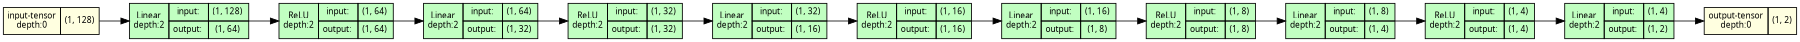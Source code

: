 strict digraph MLP {
	graph [ordering=in rankdir=LR size="12.0,12.0"]
	node [align=left fontname="Linux libertine" fontsize=10 height=0.2 margin=0 ranksep=0.1 shape=plaintext style=filled]
	edge [fontsize=10]
	0 [label=<
                    <TABLE BORDER="0" CELLBORDER="1"
                    CELLSPACING="0" CELLPADDING="4">
                        <TR><TD>input-tensor<BR/>depth:0</TD><TD>(1, 128)</TD></TR>
                    </TABLE>> fillcolor=lightyellow]
	1 [label=<
                    <TABLE BORDER="0" CELLBORDER="1"
                    CELLSPACING="0" CELLPADDING="4">
                    <TR>
                        <TD ROWSPAN="2">Linear<BR/>depth:2</TD>
                        <TD COLSPAN="2">input:</TD>
                        <TD COLSPAN="2">(1, 128) </TD>
                    </TR>
                    <TR>
                        <TD COLSPAN="2">output: </TD>
                        <TD COLSPAN="2">(1, 64) </TD>
                    </TR>
                    </TABLE>> fillcolor=darkseagreen1]
	2 [label=<
                    <TABLE BORDER="0" CELLBORDER="1"
                    CELLSPACING="0" CELLPADDING="4">
                    <TR>
                        <TD ROWSPAN="2">ReLU<BR/>depth:2</TD>
                        <TD COLSPAN="2">input:</TD>
                        <TD COLSPAN="2">(1, 64) </TD>
                    </TR>
                    <TR>
                        <TD COLSPAN="2">output: </TD>
                        <TD COLSPAN="2">(1, 64) </TD>
                    </TR>
                    </TABLE>> fillcolor=darkseagreen1]
	3 [label=<
                    <TABLE BORDER="0" CELLBORDER="1"
                    CELLSPACING="0" CELLPADDING="4">
                    <TR>
                        <TD ROWSPAN="2">Linear<BR/>depth:2</TD>
                        <TD COLSPAN="2">input:</TD>
                        <TD COLSPAN="2">(1, 64) </TD>
                    </TR>
                    <TR>
                        <TD COLSPAN="2">output: </TD>
                        <TD COLSPAN="2">(1, 32) </TD>
                    </TR>
                    </TABLE>> fillcolor=darkseagreen1]
	4 [label=<
                    <TABLE BORDER="0" CELLBORDER="1"
                    CELLSPACING="0" CELLPADDING="4">
                    <TR>
                        <TD ROWSPAN="2">ReLU<BR/>depth:2</TD>
                        <TD COLSPAN="2">input:</TD>
                        <TD COLSPAN="2">(1, 32) </TD>
                    </TR>
                    <TR>
                        <TD COLSPAN="2">output: </TD>
                        <TD COLSPAN="2">(1, 32) </TD>
                    </TR>
                    </TABLE>> fillcolor=darkseagreen1]
	5 [label=<
                    <TABLE BORDER="0" CELLBORDER="1"
                    CELLSPACING="0" CELLPADDING="4">
                    <TR>
                        <TD ROWSPAN="2">Linear<BR/>depth:2</TD>
                        <TD COLSPAN="2">input:</TD>
                        <TD COLSPAN="2">(1, 32) </TD>
                    </TR>
                    <TR>
                        <TD COLSPAN="2">output: </TD>
                        <TD COLSPAN="2">(1, 16) </TD>
                    </TR>
                    </TABLE>> fillcolor=darkseagreen1]
	6 [label=<
                    <TABLE BORDER="0" CELLBORDER="1"
                    CELLSPACING="0" CELLPADDING="4">
                    <TR>
                        <TD ROWSPAN="2">ReLU<BR/>depth:2</TD>
                        <TD COLSPAN="2">input:</TD>
                        <TD COLSPAN="2">(1, 16) </TD>
                    </TR>
                    <TR>
                        <TD COLSPAN="2">output: </TD>
                        <TD COLSPAN="2">(1, 16) </TD>
                    </TR>
                    </TABLE>> fillcolor=darkseagreen1]
	7 [label=<
                    <TABLE BORDER="0" CELLBORDER="1"
                    CELLSPACING="0" CELLPADDING="4">
                    <TR>
                        <TD ROWSPAN="2">Linear<BR/>depth:2</TD>
                        <TD COLSPAN="2">input:</TD>
                        <TD COLSPAN="2">(1, 16) </TD>
                    </TR>
                    <TR>
                        <TD COLSPAN="2">output: </TD>
                        <TD COLSPAN="2">(1, 8) </TD>
                    </TR>
                    </TABLE>> fillcolor=darkseagreen1]
	8 [label=<
                    <TABLE BORDER="0" CELLBORDER="1"
                    CELLSPACING="0" CELLPADDING="4">
                    <TR>
                        <TD ROWSPAN="2">ReLU<BR/>depth:2</TD>
                        <TD COLSPAN="2">input:</TD>
                        <TD COLSPAN="2">(1, 8) </TD>
                    </TR>
                    <TR>
                        <TD COLSPAN="2">output: </TD>
                        <TD COLSPAN="2">(1, 8) </TD>
                    </TR>
                    </TABLE>> fillcolor=darkseagreen1]
	9 [label=<
                    <TABLE BORDER="0" CELLBORDER="1"
                    CELLSPACING="0" CELLPADDING="4">
                    <TR>
                        <TD ROWSPAN="2">Linear<BR/>depth:2</TD>
                        <TD COLSPAN="2">input:</TD>
                        <TD COLSPAN="2">(1, 8) </TD>
                    </TR>
                    <TR>
                        <TD COLSPAN="2">output: </TD>
                        <TD COLSPAN="2">(1, 4) </TD>
                    </TR>
                    </TABLE>> fillcolor=darkseagreen1]
	10 [label=<
                    <TABLE BORDER="0" CELLBORDER="1"
                    CELLSPACING="0" CELLPADDING="4">
                    <TR>
                        <TD ROWSPAN="2">ReLU<BR/>depth:2</TD>
                        <TD COLSPAN="2">input:</TD>
                        <TD COLSPAN="2">(1, 4) </TD>
                    </TR>
                    <TR>
                        <TD COLSPAN="2">output: </TD>
                        <TD COLSPAN="2">(1, 4) </TD>
                    </TR>
                    </TABLE>> fillcolor=darkseagreen1]
	11 [label=<
                    <TABLE BORDER="0" CELLBORDER="1"
                    CELLSPACING="0" CELLPADDING="4">
                    <TR>
                        <TD ROWSPAN="2">Linear<BR/>depth:2</TD>
                        <TD COLSPAN="2">input:</TD>
                        <TD COLSPAN="2">(1, 4) </TD>
                    </TR>
                    <TR>
                        <TD COLSPAN="2">output: </TD>
                        <TD COLSPAN="2">(1, 2) </TD>
                    </TR>
                    </TABLE>> fillcolor=darkseagreen1]
	12 [label=<
                    <TABLE BORDER="0" CELLBORDER="1"
                    CELLSPACING="0" CELLPADDING="4">
                        <TR><TD>output-tensor<BR/>depth:0</TD><TD>(1, 2)</TD></TR>
                    </TABLE>> fillcolor=lightyellow]
	0 -> 1
	1 -> 2
	2 -> 3
	3 -> 4
	4 -> 5
	5 -> 6
	6 -> 7
	7 -> 8
	8 -> 9
	9 -> 10
	10 -> 11
	11 -> 12
}
